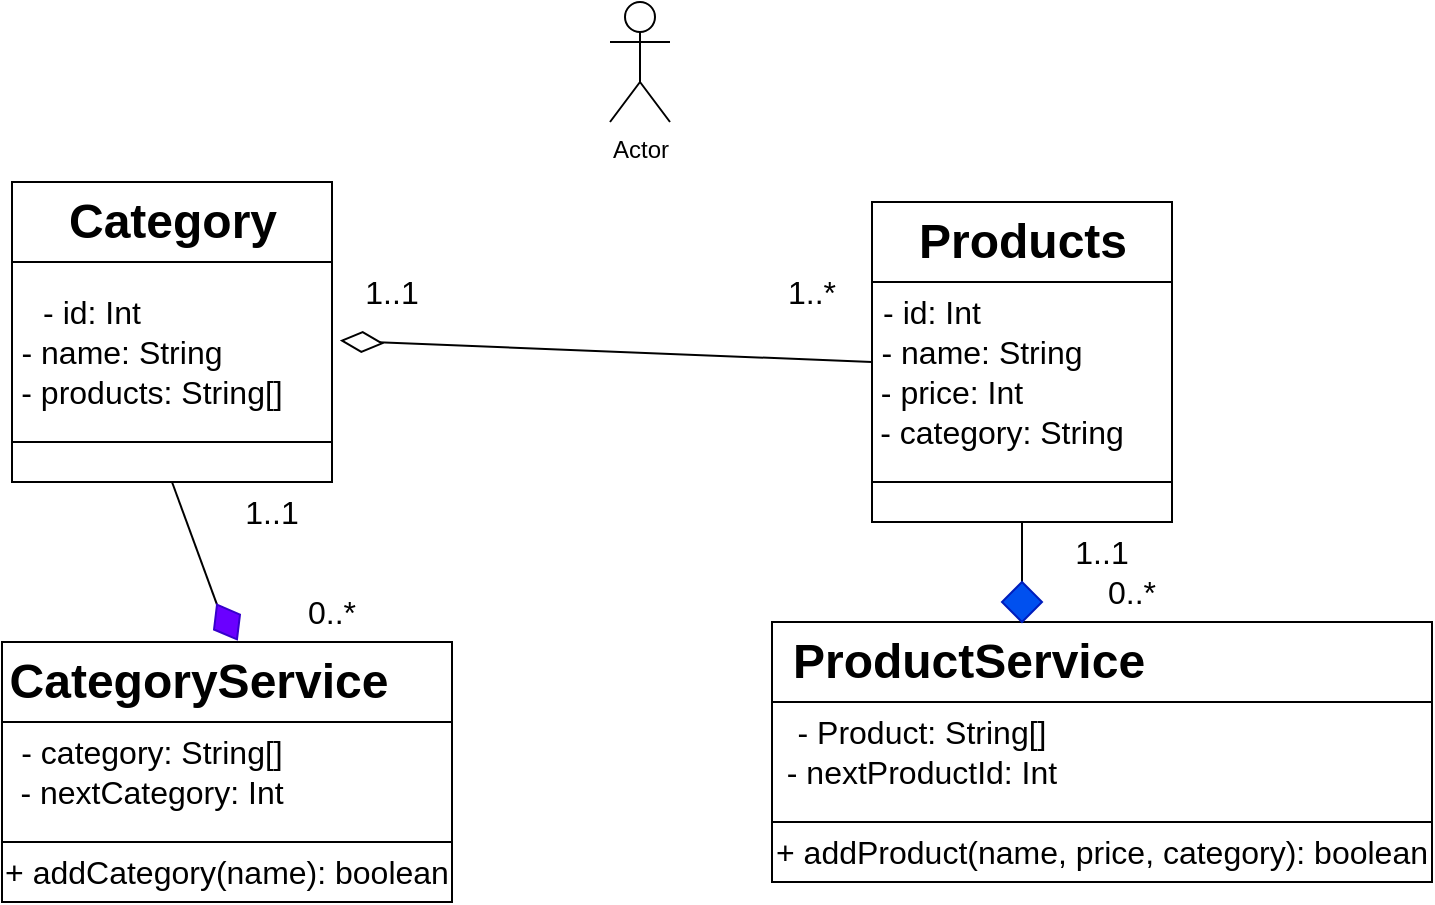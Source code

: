 <mxfile>
    <diagram id="gnRF05FJ8Dek8r-GiKAm" name="Página-1">
        <mxGraphModel dx="821" dy="415" grid="1" gridSize="10" guides="1" tooltips="1" connect="1" arrows="1" fold="1" page="1" pageScale="1" pageWidth="827" pageHeight="1169" math="0" shadow="0">
            <root>
                <mxCell id="0"/>
                <mxCell id="1" parent="0"/>
                <mxCell id="3" value="Actor" style="shape=umlActor;verticalLabelPosition=bottom;verticalAlign=top;html=1;outlineConnect=0;" vertex="1" parent="1">
                    <mxGeometry x="399" width="30" height="60" as="geometry"/>
                </mxCell>
                <mxCell id="12" value="" style="rounded=0;whiteSpace=wrap;html=1;fontSize=16;" vertex="1" parent="1">
                    <mxGeometry x="530" y="100" width="150" height="160" as="geometry"/>
                </mxCell>
                <mxCell id="13" value="" style="rounded=0;whiteSpace=wrap;html=1;fontSize=16;" vertex="1" parent="1">
                    <mxGeometry x="530" y="140" width="150" height="100" as="geometry"/>
                </mxCell>
                <mxCell id="14" value="Products" style="text;strokeColor=none;fillColor=none;html=1;fontSize=24;fontStyle=1;verticalAlign=middle;align=center;" vertex="1" parent="1">
                    <mxGeometry x="555" y="100" width="100" height="40" as="geometry"/>
                </mxCell>
                <mxCell id="15" value="- id: Int" style="text;html=1;strokeColor=none;fillColor=none;align=center;verticalAlign=middle;whiteSpace=wrap;rounded=0;fontSize=16;" vertex="1" parent="1">
                    <mxGeometry x="530" y="140" width="60" height="30" as="geometry"/>
                </mxCell>
                <mxCell id="16" value="- name: String" style="text;html=1;strokeColor=none;fillColor=none;align=center;verticalAlign=middle;whiteSpace=wrap;rounded=0;fontSize=16;" vertex="1" parent="1">
                    <mxGeometry x="530" y="160" width="110" height="30" as="geometry"/>
                </mxCell>
                <mxCell id="17" value="- price: Int" style="text;html=1;strokeColor=none;fillColor=none;align=center;verticalAlign=middle;whiteSpace=wrap;rounded=0;fontSize=16;" vertex="1" parent="1">
                    <mxGeometry x="530" y="180" width="80" height="30" as="geometry"/>
                </mxCell>
                <mxCell id="18" value="- category: String" style="text;html=1;strokeColor=none;fillColor=none;align=center;verticalAlign=middle;whiteSpace=wrap;rounded=0;fontSize=16;" vertex="1" parent="1">
                    <mxGeometry x="530" y="200" width="130" height="30" as="geometry"/>
                </mxCell>
                <mxCell id="19" value="1..*" style="text;html=1;strokeColor=none;fillColor=none;align=center;verticalAlign=middle;whiteSpace=wrap;rounded=0;fontSize=16;" vertex="1" parent="1">
                    <mxGeometry x="470" y="130" width="60" height="30" as="geometry"/>
                </mxCell>
                <mxCell id="20" value="1..1" style="text;html=1;strokeColor=none;fillColor=none;align=center;verticalAlign=middle;whiteSpace=wrap;rounded=0;fontSize=16;" vertex="1" parent="1">
                    <mxGeometry x="260" y="130" width="60" height="30" as="geometry"/>
                </mxCell>
                <mxCell id="22" value="" style="group" vertex="1" connectable="0" parent="1">
                    <mxGeometry x="100" y="90" width="160" height="150" as="geometry"/>
                </mxCell>
                <mxCell id="2" value="" style="rounded=0;whiteSpace=wrap;html=1;" vertex="1" parent="22">
                    <mxGeometry width="160" height="150" as="geometry"/>
                </mxCell>
                <mxCell id="4" value="" style="rounded=0;whiteSpace=wrap;html=1;" vertex="1" parent="22">
                    <mxGeometry y="40" width="160" height="90" as="geometry"/>
                </mxCell>
                <mxCell id="6" value="Category" style="text;strokeColor=none;fillColor=none;html=1;fontSize=24;fontStyle=1;verticalAlign=middle;align=center;" vertex="1" parent="22">
                    <mxGeometry x="30" width="100" height="40" as="geometry"/>
                </mxCell>
                <mxCell id="7" value="&lt;span style=&quot;font-size: 16px;&quot;&gt;- id: Int&lt;/span&gt;" style="text;html=1;strokeColor=none;fillColor=none;align=center;verticalAlign=middle;whiteSpace=wrap;rounded=0;" vertex="1" parent="22">
                    <mxGeometry y="50" width="80" height="30" as="geometry"/>
                </mxCell>
                <mxCell id="10" value="- name: String" style="text;html=1;strokeColor=none;fillColor=none;align=center;verticalAlign=middle;whiteSpace=wrap;rounded=0;fontSize=16;" vertex="1" parent="22">
                    <mxGeometry y="70" width="110" height="30" as="geometry"/>
                </mxCell>
                <mxCell id="11" value="- products: String[]" style="text;html=1;strokeColor=none;fillColor=none;align=center;verticalAlign=middle;whiteSpace=wrap;rounded=0;fontSize=16;" vertex="1" parent="22">
                    <mxGeometry y="90" width="140" height="30" as="geometry"/>
                </mxCell>
                <mxCell id="23" value="" style="endArrow=none;html=1;strokeWidth=1;fontSize=16;endSize=6;targetPerimeterSpacing=0;jumpSize=10;entryX=0;entryY=0;entryDx=0;entryDy=0;" edge="1" parent="1" target="17">
                    <mxGeometry width="50" height="50" relative="1" as="geometry">
                        <mxPoint x="280" y="170" as="sourcePoint"/>
                        <mxPoint x="440" y="110" as="targetPoint"/>
                    </mxGeometry>
                </mxCell>
                <mxCell id="24" value="" style="rhombus;whiteSpace=wrap;html=1;fontSize=16;rotation=94;" vertex="1" parent="1">
                    <mxGeometry x="270" y="160" width="10" height="20" as="geometry"/>
                </mxCell>
                <mxCell id="25" value="" style="rounded=0;whiteSpace=wrap;html=1;fontSize=16;" vertex="1" parent="1">
                    <mxGeometry x="95" y="320" width="225" height="130" as="geometry"/>
                </mxCell>
                <mxCell id="26" value="" style="rounded=0;whiteSpace=wrap;html=1;fontSize=16;" vertex="1" parent="1">
                    <mxGeometry x="95" y="360" width="225" height="60" as="geometry"/>
                </mxCell>
                <mxCell id="28" value="CategoryService" style="text;strokeColor=none;fillColor=none;html=1;fontSize=24;fontStyle=1;verticalAlign=middle;align=center;" vertex="1" parent="1">
                    <mxGeometry x="142.5" y="320" width="100" height="40" as="geometry"/>
                </mxCell>
                <mxCell id="31" value="- category: String[]" style="text;html=1;strokeColor=none;fillColor=none;align=center;verticalAlign=middle;whiteSpace=wrap;rounded=0;fontSize=16;" vertex="1" parent="1">
                    <mxGeometry x="100" y="360" width="140" height="30" as="geometry"/>
                </mxCell>
                <mxCell id="32" value="- nextCategory: Int" style="text;html=1;strokeColor=none;fillColor=none;align=center;verticalAlign=middle;whiteSpace=wrap;rounded=0;fontSize=16;" vertex="1" parent="1">
                    <mxGeometry x="100" y="380" width="140" height="30" as="geometry"/>
                </mxCell>
                <mxCell id="33" value="+ addCategory(name): boolean" style="text;html=1;strokeColor=none;fillColor=none;align=center;verticalAlign=middle;whiteSpace=wrap;rounded=0;fontSize=16;" vertex="1" parent="1">
                    <mxGeometry x="95" y="420" width="225" height="30" as="geometry"/>
                </mxCell>
                <mxCell id="35" value="" style="rounded=0;whiteSpace=wrap;html=1;fontSize=16;" vertex="1" parent="1">
                    <mxGeometry x="480" y="310" width="330" height="130" as="geometry"/>
                </mxCell>
                <mxCell id="36" value="" style="rounded=0;whiteSpace=wrap;html=1;fontSize=16;" vertex="1" parent="1">
                    <mxGeometry x="480" y="350" width="330" height="60" as="geometry"/>
                </mxCell>
                <mxCell id="41" value="" style="edgeStyle=none;jumpSize=10;html=1;strokeWidth=1;fontSize=16;startArrow=diamondThin;startFill=0;endSize=6;targetPerimeterSpacing=0;" edge="1" parent="1" source="37" target="36">
                    <mxGeometry relative="1" as="geometry"/>
                </mxCell>
                <mxCell id="37" value="ProductService" style="text;strokeColor=none;fillColor=none;html=1;fontSize=24;fontStyle=1;verticalAlign=middle;align=center;" vertex="1" parent="1">
                    <mxGeometry x="527.5" y="310" width="100" height="40" as="geometry"/>
                </mxCell>
                <mxCell id="38" value="- Product: String[]" style="text;html=1;strokeColor=none;fillColor=none;align=center;verticalAlign=middle;whiteSpace=wrap;rounded=0;fontSize=16;" vertex="1" parent="1">
                    <mxGeometry x="485" y="350" width="140" height="30" as="geometry"/>
                </mxCell>
                <mxCell id="39" value="- nextProductId: Int" style="text;html=1;strokeColor=none;fillColor=none;align=center;verticalAlign=middle;whiteSpace=wrap;rounded=0;fontSize=16;" vertex="1" parent="1">
                    <mxGeometry x="485" y="370" width="140" height="30" as="geometry"/>
                </mxCell>
                <mxCell id="40" value="+ addProduct(name, price, category): boolean" style="text;html=1;strokeColor=none;fillColor=none;align=center;verticalAlign=middle;whiteSpace=wrap;rounded=0;fontSize=16;" vertex="1" parent="1">
                    <mxGeometry x="480" y="410" width="330" height="30" as="geometry"/>
                </mxCell>
                <mxCell id="42" value="" style="endArrow=none;html=1;strokeWidth=1;fontSize=16;endSize=6;targetPerimeterSpacing=0;jumpSize=10;entryX=0.5;entryY=1;entryDx=0;entryDy=0;exitX=0;exitY=0.5;exitDx=0;exitDy=0;" edge="1" parent="1" target="2">
                    <mxGeometry width="50" height="50" relative="1" as="geometry">
                        <mxPoint x="202.5" y="301.34" as="sourcePoint"/>
                        <mxPoint x="490" y="280" as="targetPoint"/>
                    </mxGeometry>
                </mxCell>
                <mxCell id="44" value="" style="endArrow=none;html=1;strokeWidth=1;fontSize=16;endSize=6;targetPerimeterSpacing=0;jumpSize=10;entryX=0.5;entryY=1;entryDx=0;entryDy=0;" edge="1" parent="1" target="12">
                    <mxGeometry width="50" height="50" relative="1" as="geometry">
                        <mxPoint x="605" y="290" as="sourcePoint"/>
                        <mxPoint x="490" y="280" as="targetPoint"/>
                    </mxGeometry>
                </mxCell>
                <mxCell id="50" value="0..*" style="text;html=1;strokeColor=none;fillColor=none;align=center;verticalAlign=middle;whiteSpace=wrap;rounded=0;fontSize=16;" vertex="1" parent="1">
                    <mxGeometry x="630" y="280" width="60" height="30" as="geometry"/>
                </mxCell>
                <mxCell id="53" value="" style="rhombus;whiteSpace=wrap;html=1;fontSize=16;rotation=-30;fillColor=#6a00ff;fontColor=#ffffff;strokeColor=#3700CC;" vertex="1" parent="1">
                    <mxGeometry x="200" y="300" width="15" height="20" as="geometry"/>
                </mxCell>
                <mxCell id="54" value="" style="rhombus;whiteSpace=wrap;html=1;fontSize=16;fillColor=#0050ef;fontColor=#ffffff;strokeColor=#001DBC;" vertex="1" parent="1">
                    <mxGeometry x="595" y="290" width="20" height="20" as="geometry"/>
                </mxCell>
                <mxCell id="55" value="0..*" style="text;html=1;strokeColor=none;fillColor=none;align=center;verticalAlign=middle;whiteSpace=wrap;rounded=0;fontSize=16;" vertex="1" parent="1">
                    <mxGeometry x="230" y="290" width="60" height="30" as="geometry"/>
                </mxCell>
                <mxCell id="56" value="1..1" style="text;html=1;strokeColor=none;fillColor=none;align=center;verticalAlign=middle;whiteSpace=wrap;rounded=0;fontSize=16;" vertex="1" parent="1">
                    <mxGeometry x="200" y="240" width="60" height="30" as="geometry"/>
                </mxCell>
                <mxCell id="57" value="1..1" style="text;html=1;strokeColor=none;fillColor=none;align=center;verticalAlign=middle;whiteSpace=wrap;rounded=0;fontSize=16;" vertex="1" parent="1">
                    <mxGeometry x="615" y="260" width="60" height="30" as="geometry"/>
                </mxCell>
            </root>
        </mxGraphModel>
    </diagram>
</mxfile>